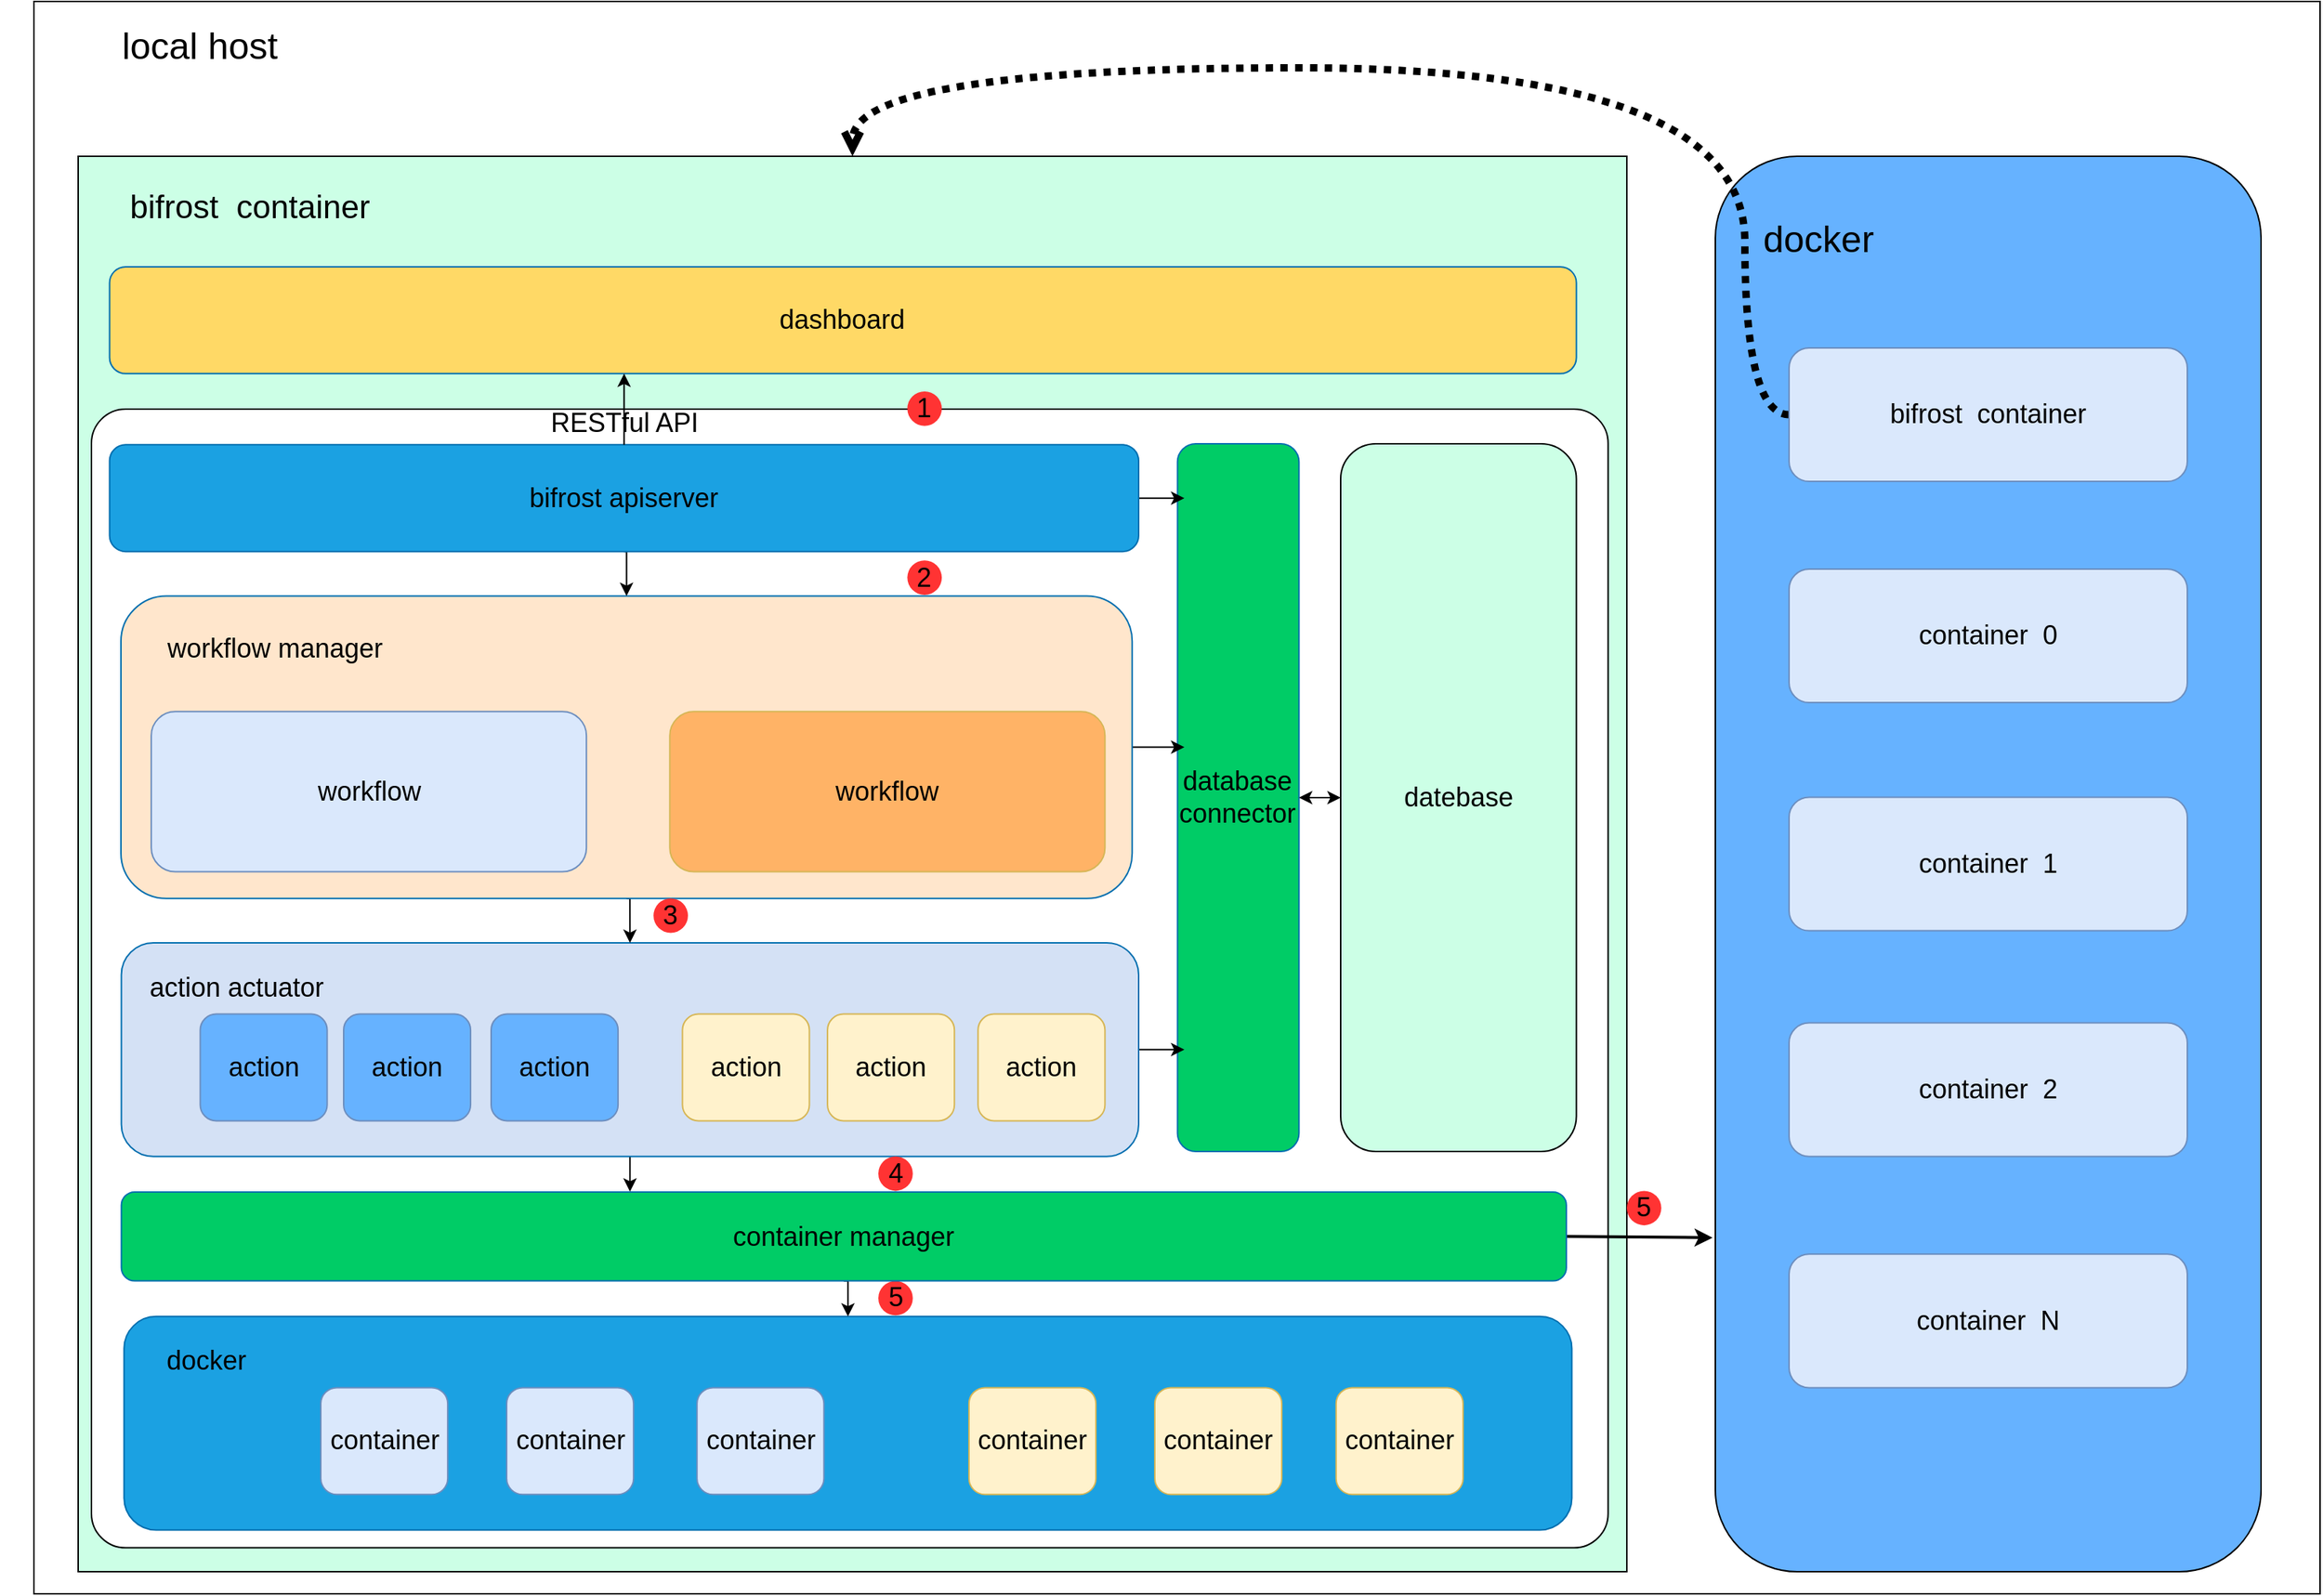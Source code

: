 <mxfile version="20.5.3" type="embed"><diagram name="arch" id="6Qx8MMCbXSDI1U13eimb"><mxGraphModel dx="3334" dy="1335" grid="1" gridSize="10" guides="1" tooltips="1" connect="1" arrows="1" fold="1" page="1" pageScale="1" pageWidth="827" pageHeight="1169" math="0" shadow="0"><root><mxCell id="0"/><mxCell id="1" parent="0"/><mxCell id="89" value="" style="rounded=0;whiteSpace=wrap;html=1;labelBackgroundColor=none;fontSize=22;fontColor=#000000;" vertex="1" parent="1"><mxGeometry x="-30" y="45" width="1550" height="1080" as="geometry"/></mxCell><mxCell id="90" value="" style="rounded=0;whiteSpace=wrap;html=1;labelBackgroundColor=none;fontSize=18;fontColor=#000000;fillColor=#CCFFE6;" vertex="1" parent="1"><mxGeometry y="150" width="1050" height="960" as="geometry"/></mxCell><mxCell id="91" value="" style="rounded=1;whiteSpace=wrap;html=1;arcSize=3;movable=1;resizable=1;rotatable=1;deletable=1;editable=1;connectable=1;container=0;labelBackgroundColor=none;fontSize=18;fontColor=#000000;" vertex="1" parent="1"><mxGeometry x="9" y="321.533" width="1028.305" height="772.267" as="geometry"/></mxCell><mxCell id="92" value="&lt;font style=&quot;font-size: 18px;&quot;&gt;database connector&lt;/font&gt;" style="rounded=1;whiteSpace=wrap;html=1;fillColor=#00CC66;fontColor=#000000;strokeColor=#006EAF;movable=1;resizable=1;rotatable=1;deletable=1;editable=1;connectable=1;container=0;labelBackgroundColor=none;fontSize=18;" vertex="1" parent="1"><mxGeometry x="745.35" y="345" width="82.36" height="480" as="geometry"/></mxCell><mxCell id="93" style="edgeStyle=orthogonalEdgeStyle;rounded=0;orthogonalLoop=1;jettySize=auto;html=1;exitX=0.5;exitY=1;exitDx=0;exitDy=0;entryX=0.352;entryY=-0.004;entryDx=0;entryDy=0;entryPerimeter=0;labelBackgroundColor=none;fontSize=18;fontColor=#000000;" edge="1" parent="1" source="95" target="125"><mxGeometry relative="1" as="geometry"/></mxCell><mxCell id="94" style="edgeStyle=orthogonalEdgeStyle;rounded=0;orthogonalLoop=1;jettySize=auto;html=1;exitX=1;exitY=0.5;exitDx=0;exitDy=0;entryX=0.056;entryY=0.857;entryDx=0;entryDy=0;entryPerimeter=0;labelBackgroundColor=none;fontSize=18;fontColor=#000000;" edge="1" parent="1" source="95" target="92"><mxGeometry relative="1" as="geometry"/></mxCell><mxCell id="95" value="" style="rounded=1;whiteSpace=wrap;html=1;fillColor=#D4E1F5;fontColor=#000000;strokeColor=#006EAF;movable=1;resizable=1;rotatable=1;deletable=1;editable=1;connectable=1;container=0;labelBackgroundColor=none;fontSize=18;" vertex="1" parent="1"><mxGeometry x="29.28" y="683.53" width="689.72" height="144.8" as="geometry"/></mxCell><mxCell id="96" value="" style="rounded=1;whiteSpace=wrap;html=1;fillColor=#1ba1e2;fontColor=#000000;strokeColor=#006EAF;movable=1;resizable=1;rotatable=1;deletable=1;editable=1;connectable=1;container=0;labelBackgroundColor=none;fontSize=18;" vertex="1" parent="1"><mxGeometry x="31.127" y="936.933" width="981.592" height="144.8" as="geometry"/></mxCell><mxCell id="97" style="edgeStyle=orthogonalEdgeStyle;rounded=0;orthogonalLoop=1;jettySize=auto;html=1;exitX=0.5;exitY=1;exitDx=0;exitDy=0;entryX=0.5;entryY=0;entryDx=0;entryDy=0;labelBackgroundColor=none;fontSize=18;fontColor=#000000;" edge="1" parent="1" source="99" target="95"><mxGeometry relative="1" as="geometry"/></mxCell><mxCell id="98" style="edgeStyle=orthogonalEdgeStyle;rounded=0;orthogonalLoop=1;jettySize=auto;html=1;exitX=1;exitY=0.5;exitDx=0;exitDy=0;entryX=0.056;entryY=0.429;entryDx=0;entryDy=0;entryPerimeter=0;labelBackgroundColor=none;fontSize=18;fontColor=#000000;" edge="1" parent="1" source="99" target="92"><mxGeometry relative="1" as="geometry"/></mxCell><mxCell id="99" value="" style="rounded=1;whiteSpace=wrap;html=1;fillColor=#FFE6CC;fontColor=#000000;strokeColor=#006EAF;movable=1;resizable=1;rotatable=1;deletable=1;editable=1;connectable=1;container=0;labelBackgroundColor=none;fontSize=18;" vertex="1" parent="1"><mxGeometry x="29" y="448.23" width="685.62" height="205.13" as="geometry"/></mxCell><mxCell id="100" value="container" style="rounded=1;whiteSpace=wrap;html=1;fillColor=#dae8fc;strokeColor=#6c8ebf;movable=1;resizable=1;rotatable=1;deletable=1;editable=1;connectable=1;container=0;labelBackgroundColor=none;fontSize=18;fontColor=#000000;" vertex="1" parent="1"><mxGeometry x="164.506" y="985.2" width="86.051" height="72.4" as="geometry"/></mxCell><mxCell id="101" value="container" style="rounded=1;whiteSpace=wrap;html=1;fillColor=#dae8fc;strokeColor=#6c8ebf;movable=1;resizable=1;rotatable=1;deletable=1;editable=1;connectable=1;container=0;labelBackgroundColor=none;fontSize=18;fontColor=#000000;" vertex="1" parent="1"><mxGeometry x="290.508" y="985.2" width="86.051" height="72.4" as="geometry"/></mxCell><mxCell id="102" value="container" style="rounded=1;whiteSpace=wrap;html=1;fillColor=#dae8fc;strokeColor=#6c8ebf;movable=1;resizable=1;rotatable=1;deletable=1;editable=1;connectable=1;container=0;labelBackgroundColor=none;fontSize=18;fontColor=#000000;" vertex="1" parent="1"><mxGeometry x="419.584" y="985.2" width="86.051" height="72.4" as="geometry"/></mxCell><mxCell id="103" value="action" style="rounded=1;whiteSpace=wrap;html=1;fillColor=#66B2FF;strokeColor=#6c8ebf;movable=1;resizable=1;rotatable=1;deletable=1;editable=1;connectable=1;container=0;labelBackgroundColor=none;fontSize=18;fontColor=#000000;" vertex="1" parent="1"><mxGeometry x="82.756" y="731.8" width="86.051" height="72.4" as="geometry"/></mxCell><mxCell id="104" value="action" style="rounded=1;whiteSpace=wrap;html=1;fillColor=#66B2FF;strokeColor=#6c8ebf;movable=1;resizable=1;rotatable=1;deletable=1;editable=1;connectable=1;container=0;labelBackgroundColor=none;fontSize=18;fontColor=#000000;" vertex="1" parent="1"><mxGeometry x="179.999" y="731.8" width="86.051" height="72.4" as="geometry"/></mxCell><mxCell id="105" value="action" style="rounded=1;whiteSpace=wrap;html=1;fillColor=#66B2FF;strokeColor=#6c8ebf;movable=1;resizable=1;rotatable=1;deletable=1;editable=1;connectable=1;container=0;labelBackgroundColor=none;fontSize=18;fontColor=#000000;" vertex="1" parent="1"><mxGeometry x="280.004" y="731.8" width="86.051" height="72.4" as="geometry"/></mxCell><mxCell id="106" value="&lt;font style=&quot;font-size: 18px;&quot;&gt;workflow&lt;/font&gt;" style="rounded=1;whiteSpace=wrap;html=1;fillColor=#dae8fc;strokeColor=#6c8ebf;movable=1;resizable=1;rotatable=1;deletable=1;editable=1;connectable=1;container=0;labelBackgroundColor=none;fontSize=18;fontColor=#000000;" vertex="1" parent="1"><mxGeometry x="49.567" y="526.667" width="295.031" height="108.6" as="geometry"/></mxCell><mxCell id="107" value="container" style="rounded=1;whiteSpace=wrap;html=1;fillColor=#fff2cc;strokeColor=#d6b656;movable=1;resizable=1;rotatable=1;deletable=1;editable=1;connectable=1;container=0;labelBackgroundColor=none;fontSize=18;fontColor=#000000;" vertex="1" parent="1"><mxGeometry x="603.979" y="985.2" width="86.051" height="72.4" as="geometry"/></mxCell><mxCell id="108" value="container" style="rounded=1;whiteSpace=wrap;html=1;fillColor=#fff2cc;strokeColor=#d6b656;movable=1;resizable=1;rotatable=1;deletable=1;editable=1;connectable=1;container=0;labelBackgroundColor=none;fontSize=18;fontColor=#000000;" vertex="1" parent="1"><mxGeometry x="729.981" y="985.2" width="86.051" height="72.4" as="geometry"/></mxCell><mxCell id="109" value="container" style="rounded=1;whiteSpace=wrap;html=1;fillColor=#fff2cc;strokeColor=#d6b656;movable=1;resizable=1;rotatable=1;deletable=1;editable=1;connectable=1;container=0;labelBackgroundColor=none;fontSize=18;fontColor=#000000;" vertex="1" parent="1"><mxGeometry x="852.911" y="985.2" width="86.051" height="72.4" as="geometry"/></mxCell><mxCell id="110" value="action" style="rounded=1;whiteSpace=wrap;html=1;fillColor=#fff2cc;strokeColor=#d6b656;movable=1;resizable=1;rotatable=1;deletable=1;editable=1;connectable=1;container=0;labelBackgroundColor=none;fontSize=18;fontColor=#000000;" vertex="1" parent="1"><mxGeometry x="409.709" y="731.8" width="86.051" height="72.4" as="geometry"/></mxCell><mxCell id="111" value="action" style="rounded=1;whiteSpace=wrap;html=1;fillColor=#fff2cc;strokeColor=#d6b656;movable=1;resizable=1;rotatable=1;deletable=1;editable=1;connectable=1;container=0;labelBackgroundColor=none;fontSize=18;fontColor=#000000;" vertex="1" parent="1"><mxGeometry x="508.051" y="731.8" width="86.051" height="72.4" as="geometry"/></mxCell><mxCell id="112" value="action" style="rounded=1;whiteSpace=wrap;html=1;fillColor=#fff2cc;strokeColor=#d6b656;movable=1;resizable=1;rotatable=1;deletable=1;editable=1;connectable=1;container=0;labelBackgroundColor=none;fontSize=18;fontColor=#000000;" vertex="1" parent="1"><mxGeometry x="610.121" y="731.8" width="86.051" height="72.4" as="geometry"/></mxCell><mxCell id="113" value="&lt;font style=&quot;font-size: 18px;&quot;&gt;datebase&lt;/font&gt;" style="rounded=1;whiteSpace=wrap;html=1;fillColor=#CCFFE6;movable=1;resizable=1;rotatable=1;deletable=1;editable=1;connectable=1;container=0;labelBackgroundColor=none;fontSize=18;fontColor=#000000;" vertex="1" parent="1"><mxGeometry x="855.98" y="345" width="159.81" height="480" as="geometry"/></mxCell><mxCell id="114" style="edgeStyle=orthogonalEdgeStyle;rounded=0;orthogonalLoop=1;jettySize=auto;html=1;exitX=0.5;exitY=1;exitDx=0;exitDy=0;entryX=0.5;entryY=0;entryDx=0;entryDy=0;labelBackgroundColor=none;fontSize=18;fontColor=#000000;" edge="1" parent="1" source="116" target="99"><mxGeometry relative="1" as="geometry"/></mxCell><mxCell id="115" style="edgeStyle=orthogonalEdgeStyle;rounded=1;orthogonalLoop=1;jettySize=auto;html=1;exitX=1;exitY=0.5;exitDx=0;exitDy=0;entryX=0.056;entryY=0.078;entryDx=0;entryDy=0;entryPerimeter=0;labelBackgroundColor=none;fontSize=18;fontColor=#000000;" edge="1" parent="1" source="116" target="92"><mxGeometry relative="1" as="geometry"/></mxCell><mxCell id="116" value="&lt;font style=&quot;font-size: 18px;&quot;&gt;bifrost apiserver&lt;/font&gt;" style="rounded=1;whiteSpace=wrap;html=1;fillColor=#1ba1e2;fontColor=#000000;strokeColor=#006EAF;movable=1;resizable=1;rotatable=1;deletable=1;editable=1;connectable=1;container=0;labelBackgroundColor=none;fontSize=18;" vertex="1" parent="1"><mxGeometry x="21.29" y="345.67" width="697.71" height="72.4" as="geometry"/></mxCell><mxCell id="117" value="&lt;font style=&quot;font-size: 18px;&quot;&gt;dashboard&lt;/font&gt;" style="rounded=1;whiteSpace=wrap;html=1;fillColor=#FFD966;fontColor=#000000;strokeColor=#006EAF;movable=1;resizable=1;rotatable=1;deletable=1;editable=1;connectable=1;container=0;labelBackgroundColor=none;fontSize=18;" vertex="1" parent="1"><mxGeometry x="21.293" y="225" width="994.499" height="72.4" as="geometry"/></mxCell><mxCell id="118" value="" style="edgeStyle=orthogonalEdgeStyle;rounded=0;orthogonalLoop=1;jettySize=auto;html=1;movable=1;resizable=1;rotatable=1;deletable=1;editable=1;connectable=1;labelBackgroundColor=none;fontSize=18;fontColor=#000000;" edge="1" parent="1" source="116" target="117"><mxGeometry relative="1" as="geometry"><Array as="points"><mxPoint x="511.781" y="273.267"/><mxPoint x="511.781" y="273.267"/></Array></mxGeometry></mxCell><mxCell id="119" value="RESTful API" style="edgeLabel;html=1;align=center;verticalAlign=middle;resizable=1;points=[];movable=1;rotatable=1;deletable=1;editable=1;connectable=1;container=0;fontSize=18;labelBackgroundColor=none;fontColor=#000000;" vertex="1" connectable="0" parent="118"><mxGeometry x="0.065" relative="1" as="geometry"><mxPoint y="11" as="offset"/></mxGeometry></mxCell><mxCell id="120" value="1" style="ellipse;whiteSpace=wrap;html=1;aspect=fixed;fillColor=#FF3333;strokeColor=none;fontColor=#000000;movable=1;resizable=1;rotatable=1;deletable=1;editable=1;connectable=1;container=0;labelBackgroundColor=none;fontSize=18;" vertex="1" parent="1"><mxGeometry x="562.183" y="309.467" width="23.369" height="23.369" as="geometry"/></mxCell><mxCell id="121" value="2" style="ellipse;whiteSpace=wrap;html=1;aspect=fixed;fillColor=#FF3333;strokeColor=none;fontColor=#000000;movable=1;resizable=1;rotatable=1;deletable=1;editable=1;connectable=1;container=0;labelBackgroundColor=none;fontSize=18;" vertex="1" parent="1"><mxGeometry x="562.183" y="424.1" width="23.369" height="23.369" as="geometry"/></mxCell><mxCell id="122" value="5" style="ellipse;whiteSpace=wrap;html=1;aspect=fixed;fillColor=#FF3333;strokeColor=none;fontColor=#000000;movable=1;resizable=1;rotatable=1;deletable=1;editable=1;connectable=1;container=0;labelBackgroundColor=none;fontSize=18;" vertex="1" parent="1"><mxGeometry x="542.514" y="912.8" width="23.369" height="23.369" as="geometry"/></mxCell><mxCell id="123" style="edgeStyle=orthogonalEdgeStyle;rounded=0;orthogonalLoop=1;jettySize=auto;html=1;exitX=0.5;exitY=1;exitDx=0;exitDy=0;entryX=0.5;entryY=0;entryDx=0;entryDy=0;labelBackgroundColor=none;fontSize=18;fontColor=#000000;" edge="1" parent="1" source="125" target="96"><mxGeometry relative="1" as="geometry"/></mxCell><mxCell id="124" style="edgeStyle=none;rounded=0;orthogonalLoop=1;jettySize=auto;html=1;exitX=1;exitY=0.5;exitDx=0;exitDy=0;entryX=-0.005;entryY=0.764;entryDx=0;entryDy=0;entryPerimeter=0;labelBackgroundColor=none;strokeWidth=2;fontSize=25;fontColor=#000000;endArrow=classic;endFill=1;" edge="1" parent="1" source="125" target="135"><mxGeometry relative="1" as="geometry"/></mxCell><mxCell id="125" value="container manager" style="rounded=1;whiteSpace=wrap;html=1;fillColor=#00CC66;fontColor=#000000;strokeColor=#006EAF;movable=1;resizable=1;rotatable=1;deletable=1;editable=1;connectable=1;container=0;labelBackgroundColor=none;fontSize=18;" vertex="1" parent="1"><mxGeometry x="29.28" y="852.47" width="979.72" height="60.33" as="geometry"/></mxCell><mxCell id="126" style="edgeStyle=orthogonalEdgeStyle;rounded=0;orthogonalLoop=1;jettySize=auto;html=1;startArrow=classic;startFill=1;movable=1;resizable=1;rotatable=1;deletable=1;editable=1;connectable=1;labelBackgroundColor=none;fontSize=18;fontColor=#000000;" edge="1" parent="1" source="92" target="113"><mxGeometry relative="1" as="geometry"/></mxCell><mxCell id="127" value="4" style="ellipse;whiteSpace=wrap;html=1;aspect=fixed;fillColor=#FF3333;strokeColor=none;fontColor=#000000;movable=1;resizable=1;rotatable=1;deletable=1;editable=1;connectable=1;container=0;labelBackgroundColor=none;fontSize=18;" vertex="1" parent="1"><mxGeometry x="542.514" y="828.333" width="23.369" height="23.369" as="geometry"/></mxCell><mxCell id="128" value="3" style="ellipse;whiteSpace=wrap;html=1;aspect=fixed;fillColor=#FF3333;strokeColor=none;fontColor=#000000;movable=1;resizable=1;rotatable=1;deletable=1;editable=1;connectable=1;container=0;labelBackgroundColor=none;fontSize=18;" vertex="1" parent="1"><mxGeometry x="390.081" y="653.367" width="23.369" height="23.369" as="geometry"/></mxCell><mxCell id="129" value="&lt;font style=&quot;font-size: 18px;&quot;&gt;workflow manager&lt;/font&gt;" style="text;html=1;strokeColor=none;fillColor=none;align=center;verticalAlign=middle;whiteSpace=wrap;rounded=0;movable=1;resizable=1;rotatable=1;deletable=1;editable=1;connectable=1;container=0;labelBackgroundColor=none;fontSize=18;fontColor=#000000;" vertex="1" parent="1"><mxGeometry x="49.567" y="466.333" width="167.184" height="36.2" as="geometry"/></mxCell><mxCell id="130" value="&lt;font style=&quot;font-size: 18px;&quot;&gt;workflow&lt;/font&gt;" style="rounded=1;whiteSpace=wrap;html=1;fillColor=#FFB366;strokeColor=#d6b656;movable=1;resizable=1;rotatable=1;deletable=1;editable=1;connectable=1;container=0;labelBackgroundColor=none;fontSize=18;fontColor=#000000;" vertex="1" parent="1"><mxGeometry x="401.145" y="526.667" width="295.031" height="108.6" as="geometry"/></mxCell><mxCell id="131" value="docker" style="text;html=1;strokeColor=none;fillColor=none;align=center;verticalAlign=middle;whiteSpace=wrap;rounded=0;movable=1;resizable=1;rotatable=1;deletable=1;editable=1;connectable=1;container=0;labelBackgroundColor=none;fontSize=18;fontColor=#000000;" vertex="1" parent="1"><mxGeometry x="49.567" y="949.0" width="73.758" height="36.2" as="geometry"/></mxCell><mxCell id="132" value="action actuator" style="text;html=1;strokeColor=none;fillColor=none;align=center;verticalAlign=middle;whiteSpace=wrap;rounded=0;movable=1;resizable=1;rotatable=1;deletable=1;editable=1;connectable=1;container=0;labelBackgroundColor=none;fontSize=18;fontColor=#000000;" vertex="1" parent="1"><mxGeometry x="45.879" y="695.6" width="122.929" height="36.2" as="geometry"/></mxCell><mxCell id="133" value="&lt;font style=&quot;font-size: 22px;&quot;&gt;bifrost&amp;nbsp; container&lt;/font&gt;" style="text;html=1;strokeColor=none;fillColor=none;align=center;verticalAlign=middle;whiteSpace=wrap;rounded=0;labelBackgroundColor=none;fontSize=22;fontColor=#000000;" vertex="1" parent="1"><mxGeometry x="-18.44" y="170" width="269" height="30" as="geometry"/></mxCell><mxCell id="134" value="&lt;font style=&quot;font-size: 25px;&quot;&gt;local host&lt;/font&gt;" style="text;html=1;strokeColor=none;fillColor=none;align=center;verticalAlign=middle;whiteSpace=wrap;rounded=0;labelBackgroundColor=none;fontSize=22;fontColor=#000000;" vertex="1" parent="1"><mxGeometry x="-52.25" y="60" width="269" height="30" as="geometry"/></mxCell><mxCell id="135" value="" style="rounded=1;whiteSpace=wrap;html=1;labelBackgroundColor=none;fontSize=25;fontColor=#000000;fillColor=#66B2FF;" vertex="1" parent="1"><mxGeometry x="1110" y="150" width="370" height="960" as="geometry"/></mxCell><mxCell id="136" value="docker" style="text;html=1;strokeColor=none;fillColor=none;align=center;verticalAlign=middle;whiteSpace=wrap;rounded=0;labelBackgroundColor=none;fontSize=25;fontColor=#000000;" vertex="1" parent="1"><mxGeometry x="1150" y="190" width="60" height="30" as="geometry"/></mxCell><mxCell id="137" style="rounded=0;orthogonalLoop=1;jettySize=auto;html=1;exitX=0;exitY=0.5;exitDx=0;exitDy=0;entryX=0.5;entryY=0;entryDx=0;entryDy=0;labelBackgroundColor=none;fontSize=25;fontColor=#000000;endArrow=open;endFill=0;dashed=1;strokeWidth=5;dashPattern=1 1;edgeStyle=orthogonalEdgeStyle;curved=1;targetPerimeterSpacing=0;" edge="1" parent="1" source="138" target="90"><mxGeometry relative="1" as="geometry"><Array as="points"><mxPoint x="1130" y="325"/><mxPoint x="1130" y="90"/><mxPoint x="525" y="90"/></Array></mxGeometry></mxCell><mxCell id="138" value="bifrost&amp;nbsp; container" style="rounded=1;whiteSpace=wrap;html=1;fillColor=#dae8fc;strokeColor=#6c8ebf;movable=1;resizable=1;rotatable=1;deletable=1;editable=1;connectable=1;container=0;labelBackgroundColor=none;fontSize=18;fontColor=#000000;" vertex="1" parent="1"><mxGeometry x="1160" y="280" width="270" height="90.53" as="geometry"/></mxCell><mxCell id="139" value="container&amp;nbsp; 0" style="rounded=1;whiteSpace=wrap;html=1;fillColor=#dae8fc;strokeColor=#6c8ebf;movable=1;resizable=1;rotatable=1;deletable=1;editable=1;connectable=1;container=0;labelBackgroundColor=none;fontSize=18;fontColor=#000000;" vertex="1" parent="1"><mxGeometry x="1160" y="430" width="270" height="90.53" as="geometry"/></mxCell><mxCell id="140" value="container&amp;nbsp; 1" style="rounded=1;whiteSpace=wrap;html=1;fillColor=#dae8fc;strokeColor=#6c8ebf;movable=1;resizable=1;rotatable=1;deletable=1;editable=1;connectable=1;container=0;labelBackgroundColor=none;fontSize=18;fontColor=#000000;" vertex="1" parent="1"><mxGeometry x="1160" y="584.74" width="270" height="90.53" as="geometry"/></mxCell><mxCell id="141" value="container&amp;nbsp; 2" style="rounded=1;whiteSpace=wrap;html=1;fillColor=#dae8fc;strokeColor=#6c8ebf;movable=1;resizable=1;rotatable=1;deletable=1;editable=1;connectable=1;container=0;labelBackgroundColor=none;fontSize=18;fontColor=#000000;" vertex="1" parent="1"><mxGeometry x="1160" y="737.8" width="270" height="90.53" as="geometry"/></mxCell><mxCell id="142" value="container&amp;nbsp; N" style="rounded=1;whiteSpace=wrap;html=1;fillColor=#dae8fc;strokeColor=#6c8ebf;movable=1;resizable=1;rotatable=1;deletable=1;editable=1;connectable=1;container=0;labelBackgroundColor=none;fontSize=18;fontColor=#000000;" vertex="1" parent="1"><mxGeometry x="1160" y="894.67" width="270" height="90.53" as="geometry"/></mxCell><mxCell id="143" value="5" style="ellipse;whiteSpace=wrap;html=1;aspect=fixed;fillColor=#FF3333;strokeColor=none;fontColor=#000000;movable=1;resizable=1;rotatable=1;deletable=1;editable=1;connectable=1;container=0;labelBackgroundColor=none;fontSize=18;" vertex="1" parent="1"><mxGeometry x="1050.004" y="851.7" width="23.369" height="23.369" as="geometry"/></mxCell></root></mxGraphModel></diagram></mxfile>